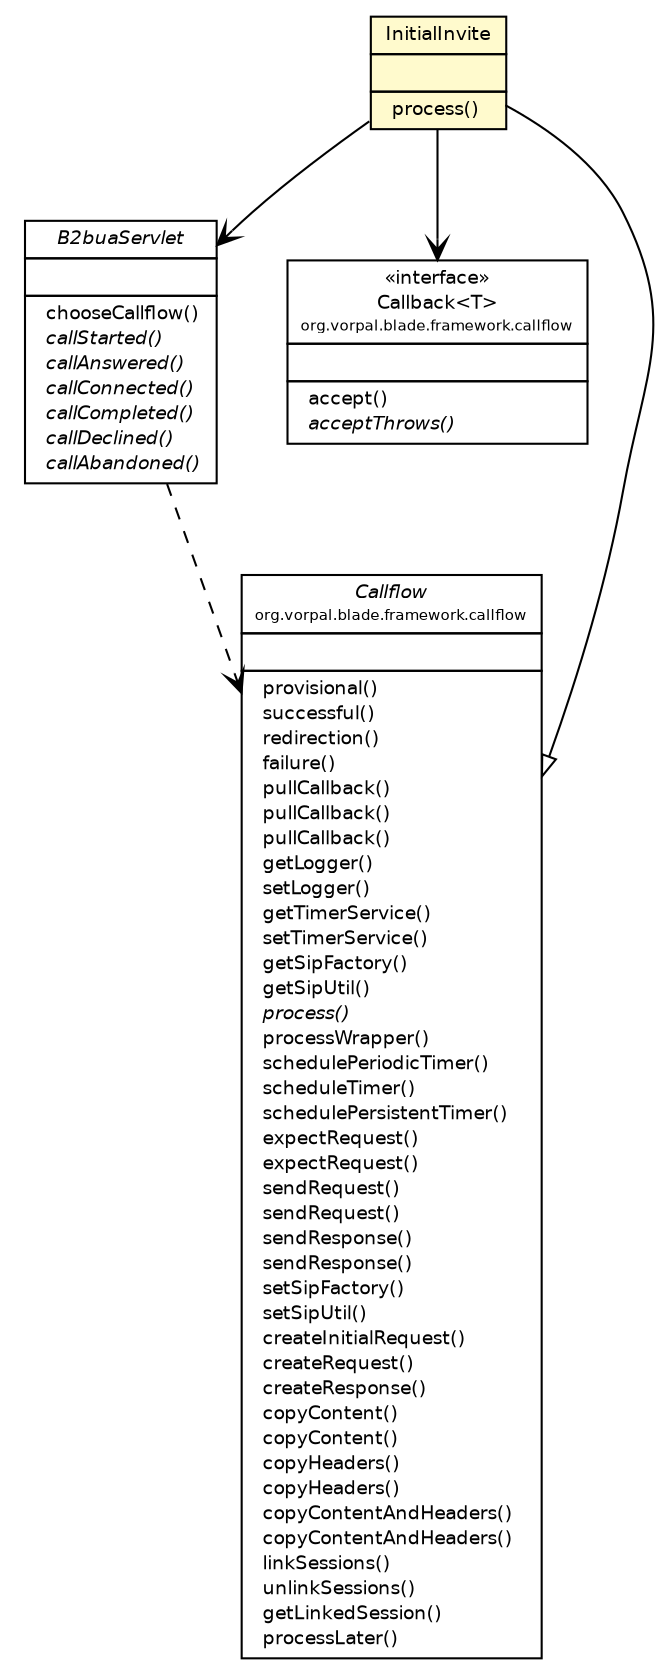 #!/usr/local/bin/dot
#
# Class diagram 
# Generated by UMLGraph version 5.2 (http://www.umlgraph.org/)
#

digraph G {
	edge [fontname="Helvetica",fontsize=10,labelfontname="Helvetica",labelfontsize=10];
	node [fontname="Helvetica",fontsize=10,shape=plaintext];
	nodesep=0.25;
	ranksep=0.5;
	// org.vorpal.blade.framework.b2bua.InitialInvite
	c375 [label=<<table title="org.vorpal.blade.framework.b2bua.InitialInvite" border="0" cellborder="1" cellspacing="0" cellpadding="2" port="p" bgcolor="lemonChiffon" href="./InitialInvite.html">
		<tr><td><table border="0" cellspacing="0" cellpadding="1">
<tr><td align="center" balign="center"> InitialInvite </td></tr>
		</table></td></tr>
		<tr><td><table border="0" cellspacing="0" cellpadding="1">
<tr><td align="left" balign="left">  </td></tr>
		</table></td></tr>
		<tr><td><table border="0" cellspacing="0" cellpadding="1">
<tr><td align="left" balign="left">  process() </td></tr>
		</table></td></tr>
		</table>>, fontname="Helvetica", fontcolor="black", fontsize=9.0];
	// org.vorpal.blade.framework.b2bua.B2buaServlet
	c378 [label=<<table title="org.vorpal.blade.framework.b2bua.B2buaServlet" border="0" cellborder="1" cellspacing="0" cellpadding="2" port="p" href="./B2buaServlet.html">
		<tr><td><table border="0" cellspacing="0" cellpadding="1">
<tr><td align="center" balign="center"><font face="Helvetica-Oblique"> B2buaServlet </font></td></tr>
		</table></td></tr>
		<tr><td><table border="0" cellspacing="0" cellpadding="1">
<tr><td align="left" balign="left">  </td></tr>
		</table></td></tr>
		<tr><td><table border="0" cellspacing="0" cellpadding="1">
<tr><td align="left" balign="left">  chooseCallflow() </td></tr>
<tr><td align="left" balign="left"><font face="Helvetica-Oblique" point-size="9.0">  callStarted() </font></td></tr>
<tr><td align="left" balign="left"><font face="Helvetica-Oblique" point-size="9.0">  callAnswered() </font></td></tr>
<tr><td align="left" balign="left"><font face="Helvetica-Oblique" point-size="9.0">  callConnected() </font></td></tr>
<tr><td align="left" balign="left"><font face="Helvetica-Oblique" point-size="9.0">  callCompleted() </font></td></tr>
<tr><td align="left" balign="left"><font face="Helvetica-Oblique" point-size="9.0">  callDeclined() </font></td></tr>
<tr><td align="left" balign="left"><font face="Helvetica-Oblique" point-size="9.0">  callAbandoned() </font></td></tr>
		</table></td></tr>
		</table>>, fontname="Helvetica", fontcolor="black", fontsize=9.0];
	// org.vorpal.blade.framework.callflow.Callflow
	c380 [label=<<table title="org.vorpal.blade.framework.callflow.Callflow" border="0" cellborder="1" cellspacing="0" cellpadding="2" port="p" href="../callflow/Callflow.html">
		<tr><td><table border="0" cellspacing="0" cellpadding="1">
<tr><td align="center" balign="center"><font face="Helvetica-Oblique"> Callflow </font></td></tr>
<tr><td align="center" balign="center"><font point-size="7.0"> org.vorpal.blade.framework.callflow </font></td></tr>
		</table></td></tr>
		<tr><td><table border="0" cellspacing="0" cellpadding="1">
<tr><td align="left" balign="left">  </td></tr>
		</table></td></tr>
		<tr><td><table border="0" cellspacing="0" cellpadding="1">
<tr><td align="left" balign="left">  provisional() </td></tr>
<tr><td align="left" balign="left">  successful() </td></tr>
<tr><td align="left" balign="left">  redirection() </td></tr>
<tr><td align="left" balign="left">  failure() </td></tr>
<tr><td align="left" balign="left">  pullCallback() </td></tr>
<tr><td align="left" balign="left">  pullCallback() </td></tr>
<tr><td align="left" balign="left">  pullCallback() </td></tr>
<tr><td align="left" balign="left">  getLogger() </td></tr>
<tr><td align="left" balign="left">  setLogger() </td></tr>
<tr><td align="left" balign="left">  getTimerService() </td></tr>
<tr><td align="left" balign="left">  setTimerService() </td></tr>
<tr><td align="left" balign="left">  getSipFactory() </td></tr>
<tr><td align="left" balign="left">  getSipUtil() </td></tr>
<tr><td align="left" balign="left"><font face="Helvetica-Oblique" point-size="9.0">  process() </font></td></tr>
<tr><td align="left" balign="left">  processWrapper() </td></tr>
<tr><td align="left" balign="left">  schedulePeriodicTimer() </td></tr>
<tr><td align="left" balign="left">  scheduleTimer() </td></tr>
<tr><td align="left" balign="left">  schedulePersistentTimer() </td></tr>
<tr><td align="left" balign="left">  expectRequest() </td></tr>
<tr><td align="left" balign="left">  expectRequest() </td></tr>
<tr><td align="left" balign="left">  sendRequest() </td></tr>
<tr><td align="left" balign="left">  sendRequest() </td></tr>
<tr><td align="left" balign="left">  sendResponse() </td></tr>
<tr><td align="left" balign="left">  sendResponse() </td></tr>
<tr><td align="left" balign="left">  setSipFactory() </td></tr>
<tr><td align="left" balign="left">  setSipUtil() </td></tr>
<tr><td align="left" balign="left">  createInitialRequest() </td></tr>
<tr><td align="left" balign="left">  createRequest() </td></tr>
<tr><td align="left" balign="left">  createResponse() </td></tr>
<tr><td align="left" balign="left">  copyContent() </td></tr>
<tr><td align="left" balign="left">  copyContent() </td></tr>
<tr><td align="left" balign="left">  copyHeaders() </td></tr>
<tr><td align="left" balign="left">  copyHeaders() </td></tr>
<tr><td align="left" balign="left">  copyContentAndHeaders() </td></tr>
<tr><td align="left" balign="left">  copyContentAndHeaders() </td></tr>
<tr><td align="left" balign="left">  linkSessions() </td></tr>
<tr><td align="left" balign="left">  unlinkSessions() </td></tr>
<tr><td align="left" balign="left">  getLinkedSession() </td></tr>
<tr><td align="left" balign="left">  processLater() </td></tr>
		</table></td></tr>
		</table>>, fontname="Helvetica", fontcolor="black", fontsize=9.0];
	// org.vorpal.blade.framework.callflow.Callback<T>
	c381 [label=<<table title="org.vorpal.blade.framework.callflow.Callback" border="0" cellborder="1" cellspacing="0" cellpadding="2" port="p" href="../callflow/Callback.html">
		<tr><td><table border="0" cellspacing="0" cellpadding="1">
<tr><td align="center" balign="center"> &#171;interface&#187; </td></tr>
<tr><td align="center" balign="center"> Callback&lt;T&gt; </td></tr>
<tr><td align="center" balign="center"><font point-size="7.0"> org.vorpal.blade.framework.callflow </font></td></tr>
		</table></td></tr>
		<tr><td><table border="0" cellspacing="0" cellpadding="1">
<tr><td align="left" balign="left">  </td></tr>
		</table></td></tr>
		<tr><td><table border="0" cellspacing="0" cellpadding="1">
<tr><td align="left" balign="left">  accept() </td></tr>
<tr><td align="left" balign="left"><font face="Helvetica-Oblique" point-size="9.0">  acceptThrows() </font></td></tr>
		</table></td></tr>
		</table>>, fontname="Helvetica", fontcolor="black", fontsize=9.0];
	//org.vorpal.blade.framework.b2bua.InitialInvite extends org.vorpal.blade.framework.callflow.Callflow
	c380:p -> c375:p [dir=back,arrowtail=empty];
	// org.vorpal.blade.framework.b2bua.InitialInvite NAVASSOC org.vorpal.blade.framework.callflow.Callback<T>
	c375:p -> c381:p [taillabel="", label="", headlabel="", fontname="Helvetica", fontcolor="black", fontsize=10.0, color="black", arrowhead=open];
	// org.vorpal.blade.framework.b2bua.InitialInvite NAVASSOC org.vorpal.blade.framework.b2bua.B2buaServlet
	c375:p -> c378:p [taillabel="", label="", headlabel="", fontname="Helvetica", fontcolor="black", fontsize=10.0, color="black", arrowhead=open];
	// org.vorpal.blade.framework.b2bua.B2buaServlet DEPEND org.vorpal.blade.framework.callflow.Callflow
	c378:p -> c380:p [taillabel="", label="", headlabel="", fontname="Helvetica", fontcolor="black", fontsize=10.0, color="black", arrowhead=open, style=dashed];
}

